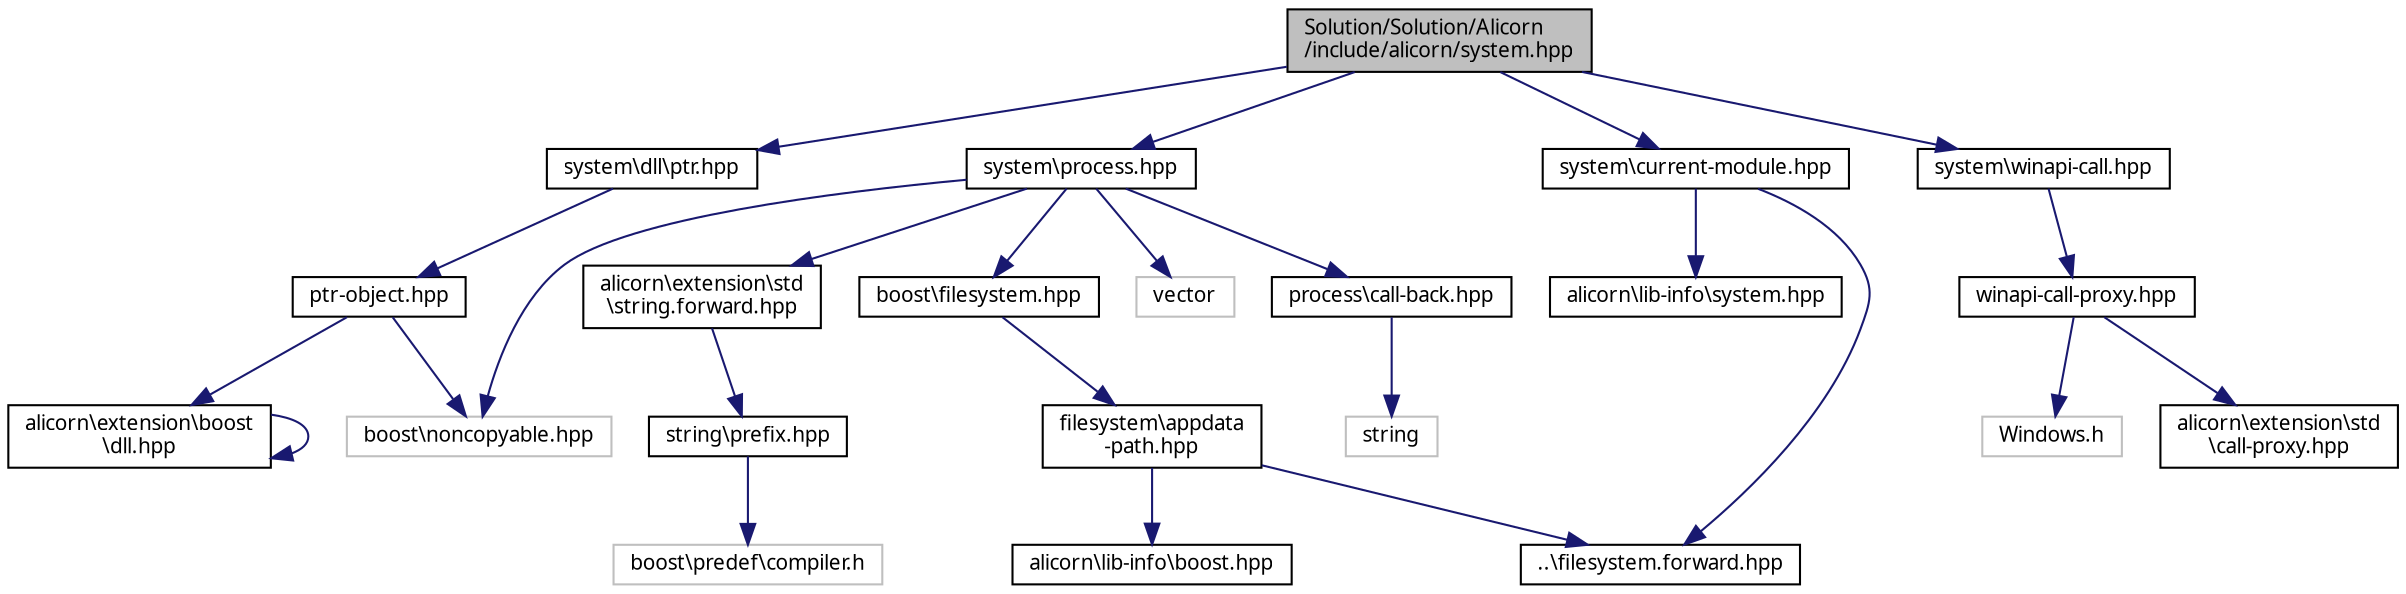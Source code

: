 digraph "Solution/Solution/Alicorn/include/alicorn/system.hpp"
{
 // INTERACTIVE_SVG=YES
  edge [fontname="Verdana",fontsize="10",labelfontname="Verdana",labelfontsize="10"];
  node [fontname="Verdana",fontsize="10",shape=record];
  Node1 [label="Solution/Solution/Alicorn\l/include/alicorn/system.hpp",height=0.2,width=0.4,color="black", fillcolor="grey75", style="filled", fontcolor="black"];
  Node1 -> Node2 [color="midnightblue",fontsize="10",style="solid",fontname="Verdana"];
  Node2 [label="system\\dll\\ptr.hpp",height=0.2,width=0.4,color="black", fillcolor="white", style="filled",URL="$a00408_source.html"];
  Node2 -> Node3 [color="midnightblue",fontsize="10",style="solid",fontname="Verdana"];
  Node3 [label="ptr-object.hpp",height=0.2,width=0.4,color="black", fillcolor="white", style="filled",URL="$a00407_source.html"];
  Node3 -> Node4 [color="midnightblue",fontsize="10",style="solid",fontname="Verdana"];
  Node4 [label="boost\\noncopyable.hpp",height=0.2,width=0.4,color="grey75", fillcolor="white", style="filled"];
  Node3 -> Node5 [color="midnightblue",fontsize="10",style="solid",fontname="Verdana"];
  Node5 [label="alicorn\\extension\\boost\l\\dll.hpp",height=0.2,width=0.4,color="black", fillcolor="white", style="filled",URL="$a00269_source.html"];
  Node5 -> Node5 [color="midnightblue",fontsize="10",style="solid",fontname="Verdana"];
  Node1 -> Node6 [color="midnightblue",fontsize="10",style="solid",fontname="Verdana"];
  Node6 [label="system\\process.hpp",height=0.2,width=0.4,color="black", fillcolor="white", style="filled",URL="$a00413_source.html"];
  Node6 -> Node7 [color="midnightblue",fontsize="10",style="solid",fontname="Verdana"];
  Node7 [label="vector",height=0.2,width=0.4,color="grey75", fillcolor="white", style="filled"];
  Node6 -> Node8 [color="midnightblue",fontsize="10",style="solid",fontname="Verdana"];
  Node8 [label="boost\\filesystem.hpp",height=0.2,width=0.4,color="black", fillcolor="white", style="filled",URL="$a00271_source.html"];
  Node8 -> Node9 [color="midnightblue",fontsize="10",style="solid",fontname="Verdana"];
  Node9 [label="filesystem\\appdata\l-path.hpp",height=0.2,width=0.4,color="black", fillcolor="white", style="filled",URL="$a00273_source.html"];
  Node9 -> Node10 [color="midnightblue",fontsize="10",style="solid",fontname="Verdana"];
  Node10 [label="..\\filesystem.forward.hpp",height=0.2,width=0.4,color="black", fillcolor="white", style="filled",URL="$a00270.html"];
  Node9 -> Node11 [color="midnightblue",fontsize="10",style="solid",fontname="Verdana"];
  Node11 [label="alicorn\\lib-info\\boost.hpp",height=0.2,width=0.4,color="black", fillcolor="white", style="filled",URL="$a00268_source.html"];
  Node6 -> Node4 [color="midnightblue",fontsize="10",style="solid",fontname="Verdana"];
  Node6 -> Node12 [color="midnightblue",fontsize="10",style="solid",fontname="Verdana"];
  Node12 [label="alicorn\\extension\\std\l\\string.forward.hpp",height=0.2,width=0.4,color="black", fillcolor="white", style="filled",URL="$a00304.html"];
  Node12 -> Node13 [color="midnightblue",fontsize="10",style="solid",fontname="Verdana"];
  Node13 [label="string\\prefix.hpp",height=0.2,width=0.4,color="black", fillcolor="white", style="filled",URL="$a00306_source.html"];
  Node13 -> Node14 [color="midnightblue",fontsize="10",style="solid",fontname="Verdana"];
  Node14 [label="boost\\predef\\compiler.h",height=0.2,width=0.4,color="grey75", fillcolor="white", style="filled"];
  Node6 -> Node15 [color="midnightblue",fontsize="10",style="solid",fontname="Verdana"];
  Node15 [label="process\\call-back.hpp",height=0.2,width=0.4,color="black", fillcolor="white", style="filled",URL="$a00415_source.html"];
  Node15 -> Node16 [color="midnightblue",fontsize="10",style="solid",fontname="Verdana"];
  Node16 [label="string",height=0.2,width=0.4,color="grey75", fillcolor="white", style="filled"];
  Node1 -> Node17 [color="midnightblue",fontsize="10",style="solid",fontname="Verdana"];
  Node17 [label="system\\winapi-call.hpp",height=0.2,width=0.4,color="black", fillcolor="white", style="filled",URL="$a00420_source.html"];
  Node17 -> Node18 [color="midnightblue",fontsize="10",style="solid",fontname="Verdana"];
  Node18 [label="winapi-call-proxy.hpp",height=0.2,width=0.4,color="black", fillcolor="white", style="filled",URL="$a00419_source.html"];
  Node18 -> Node19 [color="midnightblue",fontsize="10",style="solid",fontname="Verdana"];
  Node19 [label="Windows.h",height=0.2,width=0.4,color="grey75", fillcolor="white", style="filled"];
  Node18 -> Node20 [color="midnightblue",fontsize="10",style="solid",fontname="Verdana"];
  Node20 [label="alicorn\\extension\\std\l\\call-proxy.hpp",height=0.2,width=0.4,color="black", fillcolor="white", style="filled",URL="$a00287_source.html"];
  Node1 -> Node21 [color="midnightblue",fontsize="10",style="solid",fontname="Verdana"];
  Node21 [label="system\\current-module.hpp",height=0.2,width=0.4,color="black", fillcolor="white", style="filled",URL="$a00403_source.html"];
  Node21 -> Node22 [color="midnightblue",fontsize="10",style="solid",fontname="Verdana"];
  Node22 [label="alicorn\\lib-info\\system.hpp",height=0.2,width=0.4,color="black", fillcolor="white", style="filled",URL="$a00328_source.html"];
  Node21 -> Node10 [color="midnightblue",fontsize="10",style="solid",fontname="Verdana"];
}
